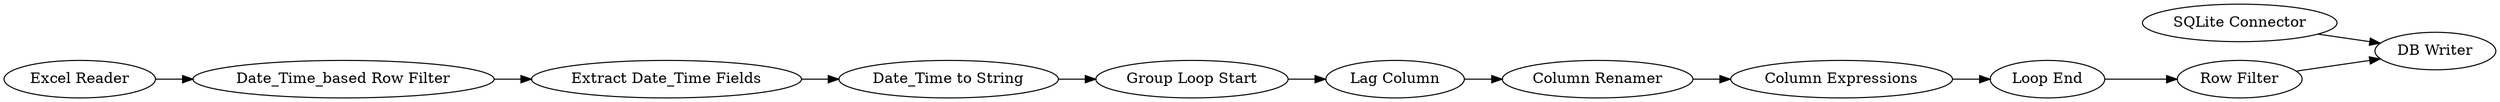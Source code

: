 digraph {
	33 -> 27
	23 -> 30
	32 -> 33
	1 -> 42
	36 -> 3
	42 -> 31
	31 -> 4
	4 -> 23
	30 -> 32
	27 -> 44
	44 -> 3
	27 [label="Loop End"]
	1 [label="Excel Reader"]
	42 [label="Date_Time_based Row Filter"]
	44 [label="Row Filter"]
	31 [label="Extract Date_Time Fields"]
	36 [label="SQLite Connector"]
	23 [label="Group Loop Start"]
	4 [label="Date_Time to String"]
	32 [label="Column Renamer"]
	33 [label="Column Expressions"]
	30 [label="Lag Column"]
	3 [label="DB Writer"]
	rankdir=LR
}
